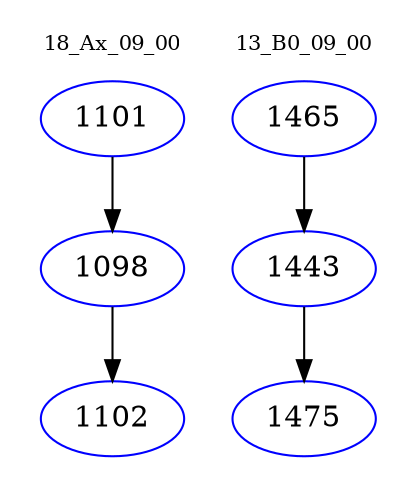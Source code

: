 digraph{
subgraph cluster_0 {
color = white
label = "18_Ax_09_00";
fontsize=10;
T0_1101 [label="1101", color="blue"]
T0_1101 -> T0_1098 [color="black"]
T0_1098 [label="1098", color="blue"]
T0_1098 -> T0_1102 [color="black"]
T0_1102 [label="1102", color="blue"]
}
subgraph cluster_1 {
color = white
label = "13_B0_09_00";
fontsize=10;
T1_1465 [label="1465", color="blue"]
T1_1465 -> T1_1443 [color="black"]
T1_1443 [label="1443", color="blue"]
T1_1443 -> T1_1475 [color="black"]
T1_1475 [label="1475", color="blue"]
}
}
